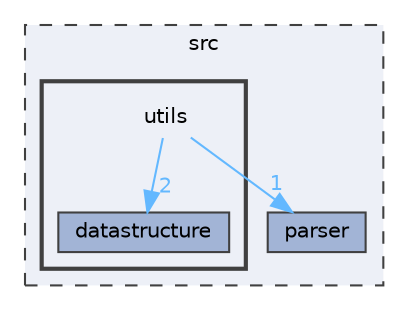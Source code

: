 digraph "src/utils"
{
 // LATEX_PDF_SIZE
  bgcolor="transparent";
  edge [fontname=Helvetica,fontsize=10,labelfontname=Helvetica,labelfontsize=10];
  node [fontname=Helvetica,fontsize=10,shape=box,height=0.2,width=0.4];
  compound=true
  subgraph clusterdir_68267d1309a1af8e8297ef4c3efbcdba {
    graph [ bgcolor="#edf0f7", pencolor="grey25", label="src", fontname=Helvetica,fontsize=10 style="filled,dashed", URL="dir_68267d1309a1af8e8297ef4c3efbcdba.html",tooltip=""]
  dir_6cd8491d143eb218b70983dbdb3c58bc [label="parser", fillcolor="#a2b4d6", color="grey25", style="filled", URL="dir_6cd8491d143eb218b70983dbdb3c58bc.html",tooltip=""];
  subgraph clusterdir_313caf1132e152dd9b58bea13a4052ca {
    graph [ bgcolor="#edf0f7", pencolor="grey25", label="", fontname=Helvetica,fontsize=10 style="filled,bold", URL="dir_313caf1132e152dd9b58bea13a4052ca.html",tooltip=""]
    dir_313caf1132e152dd9b58bea13a4052ca [shape=plaintext, label="utils"];
  dir_5275907be8c1e11659711c3f88877d4c [label="datastructure", fillcolor="#a2b4d6", color="grey25", style="filled", URL="dir_5275907be8c1e11659711c3f88877d4c.html",tooltip=""];
  }
  }
  dir_313caf1132e152dd9b58bea13a4052ca->dir_5275907be8c1e11659711c3f88877d4c [headlabel="2", labeldistance=1.5 headhref="dir_000003_000000.html" color="steelblue1" fontcolor="steelblue1"];
  dir_313caf1132e152dd9b58bea13a4052ca->dir_6cd8491d143eb218b70983dbdb3c58bc [headlabel="1", labeldistance=1.5 headhref="dir_000003_000001.html" color="steelblue1" fontcolor="steelblue1"];
}
